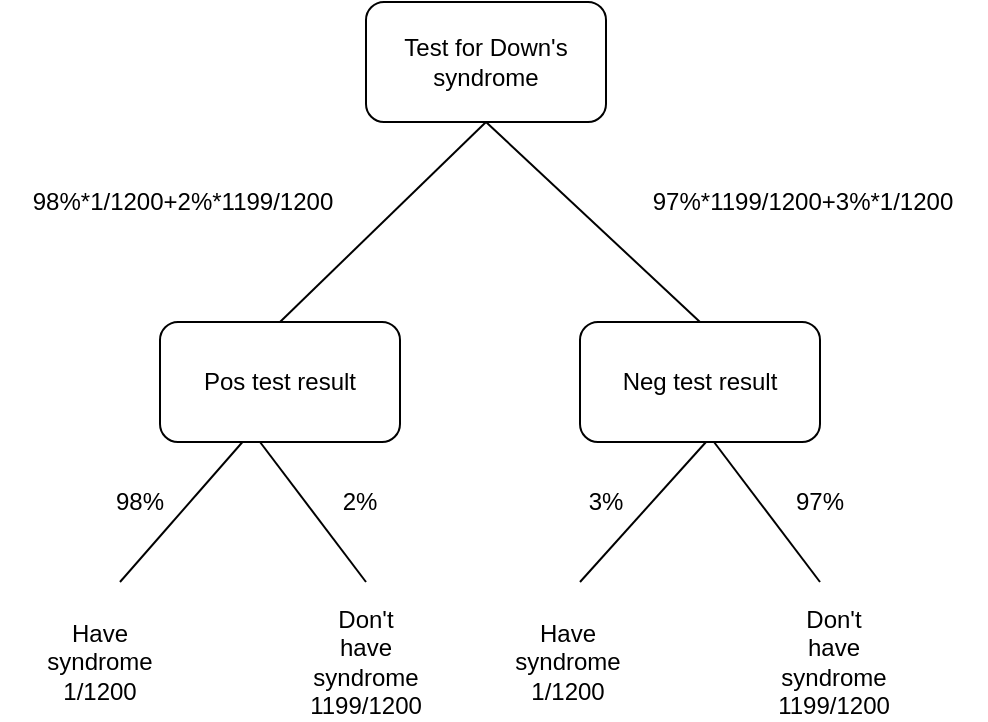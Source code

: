 <mxfile version="12.1.4" type="device" pages="1"><diagram id="qMvx_cWovapN5aaGlp1u" name="Page-1"><mxGraphModel dx="868" dy="482" grid="1" gridSize="10" guides="1" tooltips="1" connect="1" arrows="1" fold="1" page="1" pageScale="1" pageWidth="827" pageHeight="1169" math="0" shadow="0"><root><mxCell id="0"/><mxCell id="1" parent="0"/><mxCell id="100TDuFKUHxDpBQik7Cm-1" value="Test for Down's syndrome" style="rounded=1;whiteSpace=wrap;html=1;" vertex="1" parent="1"><mxGeometry x="353" y="60" width="120" height="60" as="geometry"/></mxCell><mxCell id="100TDuFKUHxDpBQik7Cm-2" value="" style="endArrow=none;html=1;entryX=0.5;entryY=1;entryDx=0;entryDy=0;" edge="1" parent="1" target="100TDuFKUHxDpBQik7Cm-1"><mxGeometry width="50" height="50" relative="1" as="geometry"><mxPoint x="310" y="220" as="sourcePoint"/><mxPoint x="403" y="120" as="targetPoint"/></mxGeometry></mxCell><mxCell id="100TDuFKUHxDpBQik7Cm-3" value="" style="endArrow=none;html=1;entryX=0.5;entryY=1;entryDx=0;entryDy=0;" edge="1" parent="1" target="100TDuFKUHxDpBQik7Cm-1"><mxGeometry width="50" height="50" relative="1" as="geometry"><mxPoint x="520" y="220" as="sourcePoint"/><mxPoint x="490" y="160" as="targetPoint"/></mxGeometry></mxCell><mxCell id="100TDuFKUHxDpBQik7Cm-4" value="Pos test result" style="rounded=1;whiteSpace=wrap;html=1;" vertex="1" parent="1"><mxGeometry x="250" y="220" width="120" height="60" as="geometry"/></mxCell><mxCell id="100TDuFKUHxDpBQik7Cm-5" value="Neg test result" style="rounded=1;whiteSpace=wrap;html=1;" vertex="1" parent="1"><mxGeometry x="460" y="220" width="120" height="60" as="geometry"/></mxCell><mxCell id="100TDuFKUHxDpBQik7Cm-6" value="" style="endArrow=none;html=1;" edge="1" parent="1"><mxGeometry width="50" height="50" relative="1" as="geometry"><mxPoint x="230" y="350" as="sourcePoint"/><mxPoint x="291.25" y="280" as="targetPoint"/></mxGeometry></mxCell><mxCell id="100TDuFKUHxDpBQik7Cm-7" value="" style="endArrow=none;html=1;" edge="1" parent="1"><mxGeometry width="50" height="50" relative="1" as="geometry"><mxPoint x="460" y="350" as="sourcePoint"/><mxPoint x="523" y="280" as="targetPoint"/></mxGeometry></mxCell><mxCell id="100TDuFKUHxDpBQik7Cm-8" value="" style="endArrow=none;html=1;" edge="1" parent="1"><mxGeometry width="50" height="50" relative="1" as="geometry"><mxPoint x="353" y="350" as="sourcePoint"/><mxPoint x="300" y="280" as="targetPoint"/></mxGeometry></mxCell><mxCell id="100TDuFKUHxDpBQik7Cm-9" value="" style="endArrow=none;html=1;" edge="1" parent="1"><mxGeometry width="50" height="50" relative="1" as="geometry"><mxPoint x="580" y="350" as="sourcePoint"/><mxPoint x="527" y="280" as="targetPoint"/></mxGeometry></mxCell><mxCell id="100TDuFKUHxDpBQik7Cm-11" value="Have syndrome&lt;br&gt;1/1200" style="text;html=1;strokeColor=none;fillColor=none;align=center;verticalAlign=middle;whiteSpace=wrap;rounded=0;" vertex="1" parent="1"><mxGeometry x="200" y="380" width="40" height="20" as="geometry"/></mxCell><mxCell id="100TDuFKUHxDpBQik7Cm-12" value="Don't have syndrome&lt;br&gt;1199/1200" style="text;html=1;strokeColor=none;fillColor=none;align=center;verticalAlign=middle;whiteSpace=wrap;rounded=0;" vertex="1" parent="1"><mxGeometry x="333" y="380" width="40" height="20" as="geometry"/></mxCell><mxCell id="100TDuFKUHxDpBQik7Cm-18" value="Have syndrome&lt;br&gt;1/1200" style="text;html=1;strokeColor=none;fillColor=none;align=center;verticalAlign=middle;whiteSpace=wrap;rounded=0;" vertex="1" parent="1"><mxGeometry x="433.5" y="380" width="40" height="20" as="geometry"/></mxCell><mxCell id="100TDuFKUHxDpBQik7Cm-19" value="Don't have syndrome&lt;br&gt;1199/1200" style="text;html=1;strokeColor=none;fillColor=none;align=center;verticalAlign=middle;whiteSpace=wrap;rounded=0;" vertex="1" parent="1"><mxGeometry x="566.5" y="380" width="40" height="20" as="geometry"/></mxCell><mxCell id="100TDuFKUHxDpBQik7Cm-20" value="98%" style="text;html=1;strokeColor=none;fillColor=none;align=center;verticalAlign=middle;whiteSpace=wrap;rounded=0;" vertex="1" parent="1"><mxGeometry x="220" y="300" width="40" height="20" as="geometry"/></mxCell><mxCell id="100TDuFKUHxDpBQik7Cm-21" value="3%" style="text;html=1;strokeColor=none;fillColor=none;align=center;verticalAlign=middle;whiteSpace=wrap;rounded=0;" vertex="1" parent="1"><mxGeometry x="453" y="300" width="40" height="20" as="geometry"/></mxCell><mxCell id="100TDuFKUHxDpBQik7Cm-22" value="2%" style="text;html=1;strokeColor=none;fillColor=none;align=center;verticalAlign=middle;whiteSpace=wrap;rounded=0;" vertex="1" parent="1"><mxGeometry x="330" y="300" width="40" height="20" as="geometry"/></mxCell><mxCell id="100TDuFKUHxDpBQik7Cm-23" value="97%" style="text;html=1;strokeColor=none;fillColor=none;align=center;verticalAlign=middle;whiteSpace=wrap;rounded=0;" vertex="1" parent="1"><mxGeometry x="560" y="300" width="40" height="20" as="geometry"/></mxCell><mxCell id="100TDuFKUHxDpBQik7Cm-24" value="98%*1/1200+2%*1199/1200" style="text;html=1;strokeColor=none;fillColor=none;align=center;verticalAlign=middle;whiteSpace=wrap;rounded=0;" vertex="1" parent="1"><mxGeometry x="170" y="150" width="183" height="20" as="geometry"/></mxCell><mxCell id="100TDuFKUHxDpBQik7Cm-25" value="97%*1199/1200+3%*1/1200" style="text;html=1;strokeColor=none;fillColor=none;align=center;verticalAlign=middle;whiteSpace=wrap;rounded=0;" vertex="1" parent="1"><mxGeometry x="480" y="150" width="183" height="20" as="geometry"/></mxCell></root></mxGraphModel></diagram></mxfile>